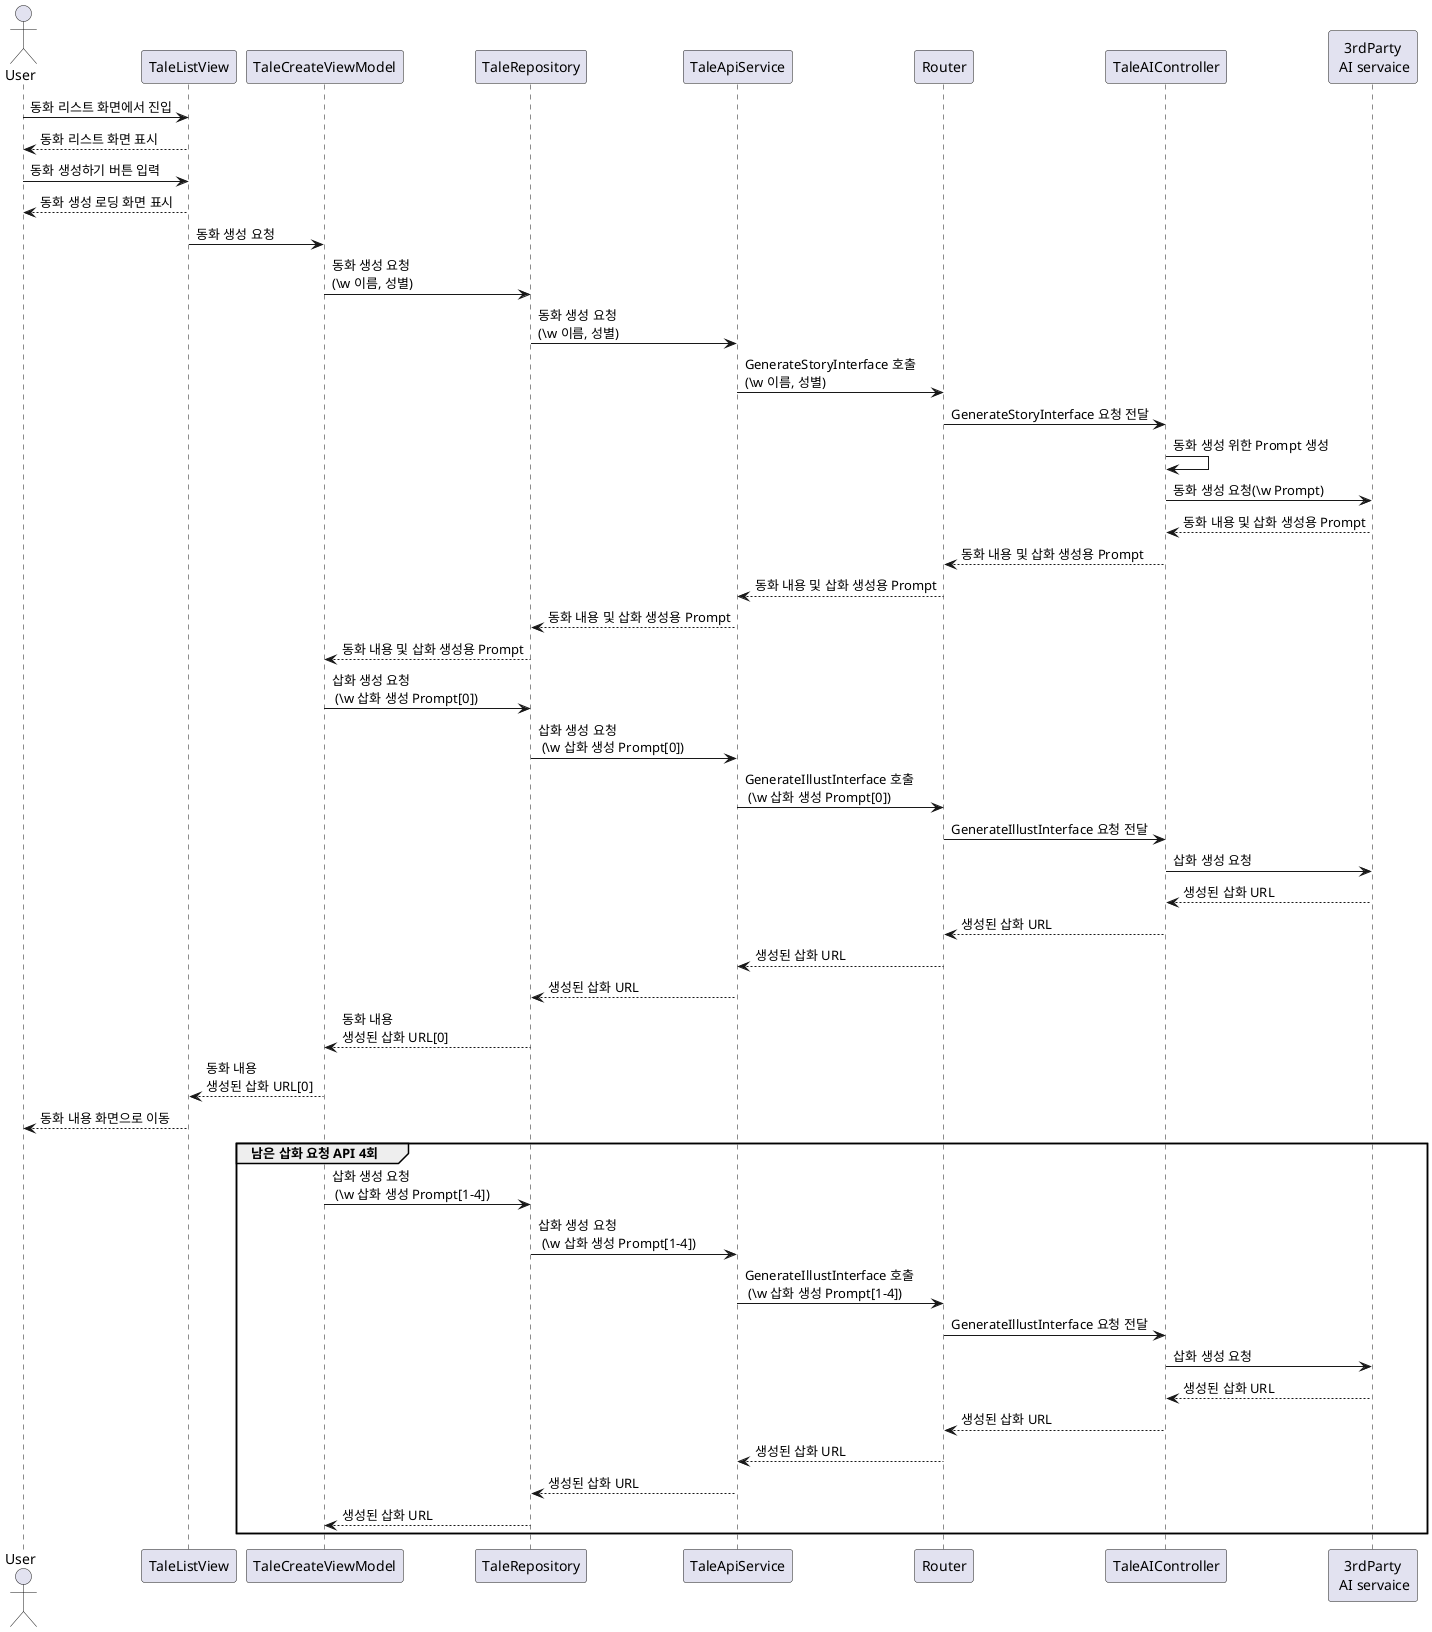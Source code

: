 @startuml seq_get_tale_list

actor User as user
participant TaleListView as view
participant TaleCreateViewModel as vm
participant TaleRepository as repo
participant TaleApiService as api
participant Router as router
participant TaleAIController as ctr
participant "3rdParty\n AI servaice" as ai


user -> view : 동화 리스트 화면에서 진입
view --> user : 동화 리스트 화면 표시
user -> view : 동화 생성하기 버튼 입력
view --> user : 동화 생성 로딩 화면 표시
view -> vm : 동화 생성 요청
vm -> repo : 동화 생성 요청\n(\w 이름, 성별)
repo -> api : 동화 생성 요청\n(\w 이름, 성별)
api -> router : GenerateStoryInterface 호출\n(\w 이름, 성별)
router -> ctr : GenerateStoryInterface 요청 전달
ctr -> ctr : 동화 생성 위한 Prompt 생성
ctr -> ai : 동화 생성 요청(\w Prompt)
ai --> ctr : 동화 내용 및 삽화 생성용 Prompt
ctr --> router : 동화 내용 및 삽화 생성용 Prompt
router --> api : 동화 내용 및 삽화 생성용 Prompt
api --> repo : 동화 내용 및 삽화 생성용 Prompt
repo --> vm :  동화 내용 및 삽화 생성용 Prompt
vm -> repo : 삽화 생성 요청\n (\w 삽화 생성 Prompt[0])
repo -> api : 삽화 생성 요청\n (\w 삽화 생성 Prompt[0])
api -> router : GenerateIllustInterface 호출\n (\w 삽화 생성 Prompt[0])
router -> ctr : GenerateIllustInterface 요청 전달
ctr -> ai : 삽화 생성 요청
ai --> ctr : 생성된 삽화 URL
ctr --> router : 생성된 삽화 URL
router --> api : 생성된 삽화 URL
api --> repo : 생성된 삽화 URL
repo --> vm : 동화 내용\n생성된 삽화 URL[0]
vm --> view : 동화 내용\n생성된 삽화 URL[0]
view --> user : 동화 내용 화면으로 이동
group 남은 삽화 요청 API 4회
    vm -> repo : 삽화 생성 요청\n (\w 삽화 생성 Prompt[1-4])
    repo -> api : 삽화 생성 요청\n (\w 삽화 생성 Prompt[1-4])
    api -> router : GenerateIllustInterface 호출\n (\w 삽화 생성 Prompt[1-4])
    router -> ctr : GenerateIllustInterface 요청 전달
    ctr -> ai : 삽화 생성 요청
    ai --> ctr : 생성된 삽화 URL
    ctr --> router : 생성된 삽화 URL
    router --> api : 생성된 삽화 URL
    api --> repo : 생성된 삽화 URL
    repo --> vm : 생성된 삽화 URL
end

@enduml